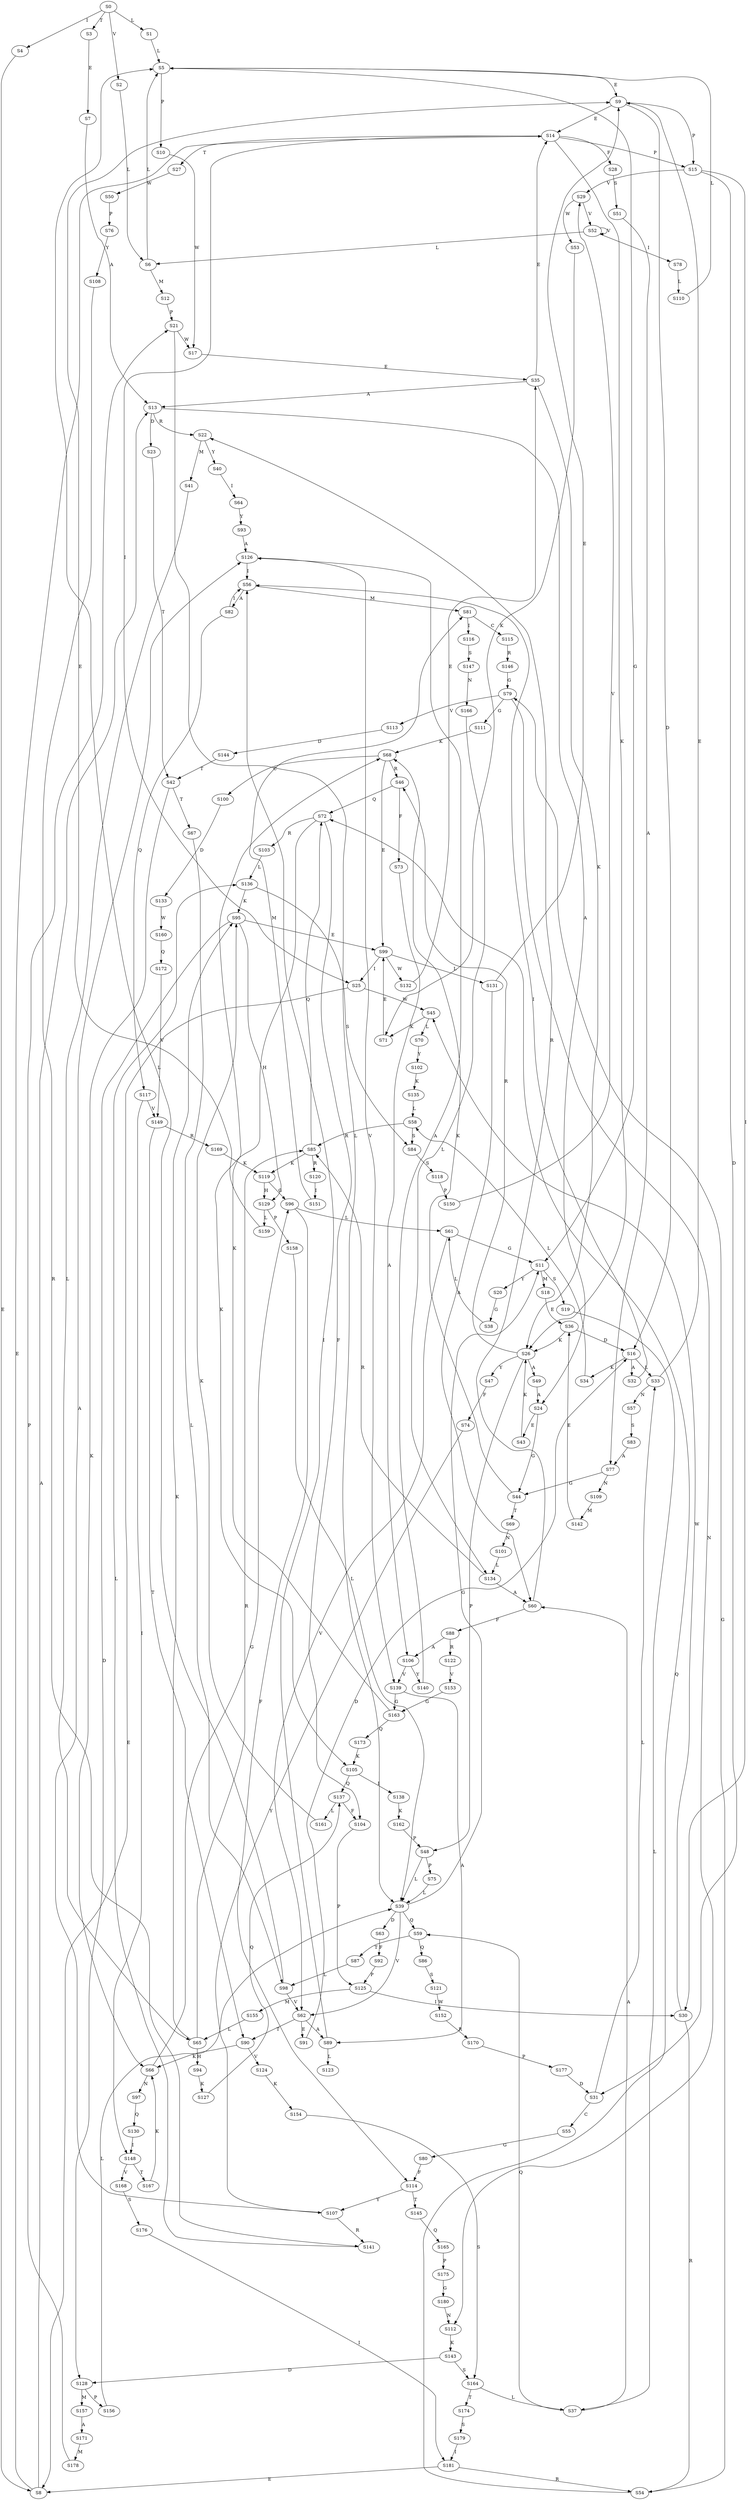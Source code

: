 strict digraph  {
	S0 -> S1 [ label = L ];
	S0 -> S2 [ label = V ];
	S0 -> S3 [ label = T ];
	S0 -> S4 [ label = I ];
	S1 -> S5 [ label = L ];
	S2 -> S6 [ label = L ];
	S3 -> S7 [ label = E ];
	S4 -> S8 [ label = E ];
	S5 -> S9 [ label = E ];
	S5 -> S10 [ label = P ];
	S5 -> S11 [ label = G ];
	S6 -> S12 [ label = M ];
	S6 -> S5 [ label = L ];
	S7 -> S13 [ label = A ];
	S8 -> S14 [ label = E ];
	S8 -> S13 [ label = A ];
	S9 -> S14 [ label = E ];
	S9 -> S15 [ label = P ];
	S9 -> S16 [ label = D ];
	S10 -> S17 [ label = W ];
	S11 -> S18 [ label = M ];
	S11 -> S19 [ label = S ];
	S11 -> S20 [ label = Y ];
	S12 -> S21 [ label = P ];
	S13 -> S22 [ label = R ];
	S13 -> S23 [ label = D ];
	S13 -> S24 [ label = A ];
	S14 -> S25 [ label = I ];
	S14 -> S26 [ label = K ];
	S14 -> S27 [ label = T ];
	S14 -> S15 [ label = P ];
	S14 -> S28 [ label = F ];
	S15 -> S29 [ label = V ];
	S15 -> S30 [ label = I ];
	S15 -> S31 [ label = D ];
	S16 -> S32 [ label = A ];
	S16 -> S33 [ label = L ];
	S16 -> S34 [ label = K ];
	S17 -> S35 [ label = E ];
	S18 -> S36 [ label = E ];
	S19 -> S37 [ label = L ];
	S20 -> S38 [ label = G ];
	S21 -> S17 [ label = W ];
	S21 -> S39 [ label = L ];
	S22 -> S40 [ label = Y ];
	S22 -> S41 [ label = M ];
	S23 -> S42 [ label = T ];
	S24 -> S43 [ label = E ];
	S24 -> S44 [ label = G ];
	S25 -> S45 [ label = W ];
	S25 -> S8 [ label = E ];
	S26 -> S46 [ label = R ];
	S26 -> S47 [ label = Y ];
	S26 -> S48 [ label = P ];
	S26 -> S49 [ label = A ];
	S27 -> S50 [ label = W ];
	S28 -> S51 [ label = S ];
	S29 -> S52 [ label = V ];
	S29 -> S53 [ label = W ];
	S30 -> S45 [ label = W ];
	S30 -> S54 [ label = R ];
	S31 -> S55 [ label = C ];
	S31 -> S33 [ label = L ];
	S32 -> S56 [ label = I ];
	S33 -> S9 [ label = E ];
	S33 -> S57 [ label = N ];
	S34 -> S58 [ label = L ];
	S35 -> S13 [ label = A ];
	S35 -> S26 [ label = K ];
	S35 -> S14 [ label = E ];
	S36 -> S16 [ label = D ];
	S36 -> S26 [ label = K ];
	S37 -> S59 [ label = Q ];
	S37 -> S60 [ label = A ];
	S38 -> S61 [ label = L ];
	S39 -> S62 [ label = V ];
	S39 -> S11 [ label = G ];
	S39 -> S59 [ label = Q ];
	S39 -> S63 [ label = D ];
	S40 -> S64 [ label = I ];
	S41 -> S65 [ label = L ];
	S42 -> S66 [ label = K ];
	S42 -> S67 [ label = T ];
	S43 -> S26 [ label = K ];
	S44 -> S68 [ label = K ];
	S44 -> S69 [ label = T ];
	S45 -> S70 [ label = L ];
	S45 -> S71 [ label = K ];
	S46 -> S72 [ label = Q ];
	S46 -> S73 [ label = F ];
	S47 -> S74 [ label = F ];
	S48 -> S75 [ label = P ];
	S48 -> S39 [ label = L ];
	S49 -> S24 [ label = A ];
	S50 -> S76 [ label = P ];
	S51 -> S77 [ label = A ];
	S52 -> S6 [ label = L ];
	S52 -> S52 [ label = V ];
	S52 -> S78 [ label = I ];
	S53 -> S71 [ label = K ];
	S54 -> S79 [ label = G ];
	S54 -> S72 [ label = Q ];
	S55 -> S80 [ label = G ];
	S56 -> S81 [ label = M ];
	S56 -> S82 [ label = A ];
	S57 -> S83 [ label = S ];
	S58 -> S84 [ label = S ];
	S58 -> S85 [ label = R ];
	S59 -> S86 [ label = Q ];
	S59 -> S87 [ label = T ];
	S60 -> S88 [ label = F ];
	S60 -> S22 [ label = R ];
	S61 -> S11 [ label = G ];
	S61 -> S62 [ label = V ];
	S62 -> S89 [ label = A ];
	S62 -> S90 [ label = T ];
	S62 -> S91 [ label = E ];
	S63 -> S92 [ label = F ];
	S64 -> S93 [ label = Y ];
	S65 -> S85 [ label = R ];
	S65 -> S94 [ label = H ];
	S65 -> S95 [ label = K ];
	S66 -> S96 [ label = G ];
	S66 -> S97 [ label = N ];
	S67 -> S98 [ label = L ];
	S68 -> S99 [ label = E ];
	S68 -> S46 [ label = R ];
	S68 -> S100 [ label = C ];
	S69 -> S101 [ label = N ];
	S70 -> S102 [ label = Y ];
	S71 -> S99 [ label = E ];
	S72 -> S103 [ label = R ];
	S72 -> S104 [ label = F ];
	S72 -> S105 [ label = K ];
	S73 -> S106 [ label = A ];
	S74 -> S107 [ label = Y ];
	S75 -> S39 [ label = L ];
	S76 -> S108 [ label = Y ];
	S77 -> S44 [ label = G ];
	S77 -> S109 [ label = N ];
	S78 -> S110 [ label = L ];
	S79 -> S111 [ label = G ];
	S79 -> S112 [ label = N ];
	S79 -> S113 [ label = V ];
	S80 -> S114 [ label = F ];
	S81 -> S115 [ label = C ];
	S81 -> S116 [ label = I ];
	S82 -> S117 [ label = Q ];
	S82 -> S56 [ label = I ];
	S83 -> S77 [ label = A ];
	S84 -> S118 [ label = S ];
	S85 -> S72 [ label = Q ];
	S85 -> S119 [ label = K ];
	S85 -> S120 [ label = R ];
	S86 -> S121 [ label = S ];
	S87 -> S98 [ label = L ];
	S88 -> S122 [ label = R ];
	S88 -> S106 [ label = A ];
	S89 -> S123 [ label = L ];
	S89 -> S56 [ label = I ];
	S90 -> S66 [ label = K ];
	S90 -> S124 [ label = V ];
	S91 -> S16 [ label = D ];
	S92 -> S125 [ label = P ];
	S93 -> S126 [ label = A ];
	S94 -> S127 [ label = K ];
	S95 -> S128 [ label = D ];
	S95 -> S129 [ label = H ];
	S95 -> S99 [ label = E ];
	S96 -> S61 [ label = L ];
	S96 -> S114 [ label = F ];
	S97 -> S130 [ label = Q ];
	S98 -> S5 [ label = L ];
	S98 -> S62 [ label = V ];
	S99 -> S131 [ label = L ];
	S99 -> S25 [ label = I ];
	S99 -> S132 [ label = W ];
	S100 -> S133 [ label = D ];
	S101 -> S134 [ label = L ];
	S102 -> S135 [ label = K ];
	S103 -> S136 [ label = L ];
	S104 -> S125 [ label = P ];
	S105 -> S137 [ label = Q ];
	S105 -> S138 [ label = I ];
	S106 -> S139 [ label = V ];
	S106 -> S140 [ label = Y ];
	S107 -> S126 [ label = A ];
	S107 -> S141 [ label = R ];
	S108 -> S141 [ label = R ];
	S109 -> S142 [ label = M ];
	S110 -> S5 [ label = L ];
	S111 -> S68 [ label = K ];
	S112 -> S143 [ label = K ];
	S113 -> S144 [ label = D ];
	S114 -> S145 [ label = T ];
	S114 -> S107 [ label = Y ];
	S115 -> S146 [ label = R ];
	S116 -> S147 [ label = S ];
	S117 -> S148 [ label = I ];
	S117 -> S149 [ label = V ];
	S118 -> S150 [ label = P ];
	S119 -> S96 [ label = G ];
	S119 -> S129 [ label = H ];
	S120 -> S151 [ label = I ];
	S121 -> S152 [ label = W ];
	S122 -> S153 [ label = V ];
	S124 -> S154 [ label = K ];
	S125 -> S155 [ label = M ];
	S125 -> S30 [ label = I ];
	S126 -> S139 [ label = V ];
	S126 -> S56 [ label = I ];
	S127 -> S137 [ label = Q ];
	S128 -> S156 [ label = P ];
	S128 -> S157 [ label = M ];
	S129 -> S158 [ label = P ];
	S129 -> S159 [ label = L ];
	S130 -> S148 [ label = I ];
	S131 -> S60 [ label = A ];
	S131 -> S9 [ label = E ];
	S132 -> S35 [ label = E ];
	S133 -> S160 [ label = W ];
	S134 -> S85 [ label = R ];
	S134 -> S60 [ label = A ];
	S135 -> S58 [ label = L ];
	S136 -> S95 [ label = K ];
	S136 -> S84 [ label = S ];
	S137 -> S104 [ label = F ];
	S137 -> S161 [ label = L ];
	S138 -> S162 [ label = K ];
	S139 -> S89 [ label = A ];
	S139 -> S163 [ label = G ];
	S140 -> S126 [ label = A ];
	S141 -> S136 [ label = L ];
	S142 -> S36 [ label = E ];
	S143 -> S128 [ label = D ];
	S143 -> S164 [ label = S ];
	S144 -> S42 [ label = T ];
	S145 -> S165 [ label = Q ];
	S146 -> S79 [ label = G ];
	S147 -> S166 [ label = N ];
	S148 -> S167 [ label = T ];
	S148 -> S168 [ label = V ];
	S149 -> S90 [ label = T ];
	S149 -> S169 [ label = R ];
	S150 -> S29 [ label = V ];
	S151 -> S81 [ label = M ];
	S152 -> S170 [ label = R ];
	S153 -> S163 [ label = G ];
	S154 -> S164 [ label = S ];
	S155 -> S65 [ label = L ];
	S156 -> S39 [ label = L ];
	S157 -> S171 [ label = A ];
	S158 -> S39 [ label = L ];
	S159 -> S9 [ label = E ];
	S160 -> S172 [ label = Q ];
	S161 -> S95 [ label = K ];
	S162 -> S48 [ label = P ];
	S163 -> S173 [ label = Q ];
	S163 -> S68 [ label = K ];
	S164 -> S37 [ label = L ];
	S164 -> S174 [ label = T ];
	S165 -> S175 [ label = P ];
	S166 -> S134 [ label = L ];
	S167 -> S66 [ label = K ];
	S168 -> S176 [ label = S ];
	S169 -> S119 [ label = K ];
	S170 -> S177 [ label = P ];
	S171 -> S178 [ label = M ];
	S172 -> S149 [ label = V ];
	S173 -> S105 [ label = K ];
	S174 -> S179 [ label = S ];
	S175 -> S180 [ label = G ];
	S176 -> S181 [ label = I ];
	S177 -> S31 [ label = D ];
	S178 -> S21 [ label = P ];
	S179 -> S181 [ label = I ];
	S180 -> S112 [ label = N ];
	S181 -> S8 [ label = E ];
	S181 -> S54 [ label = R ];
}
